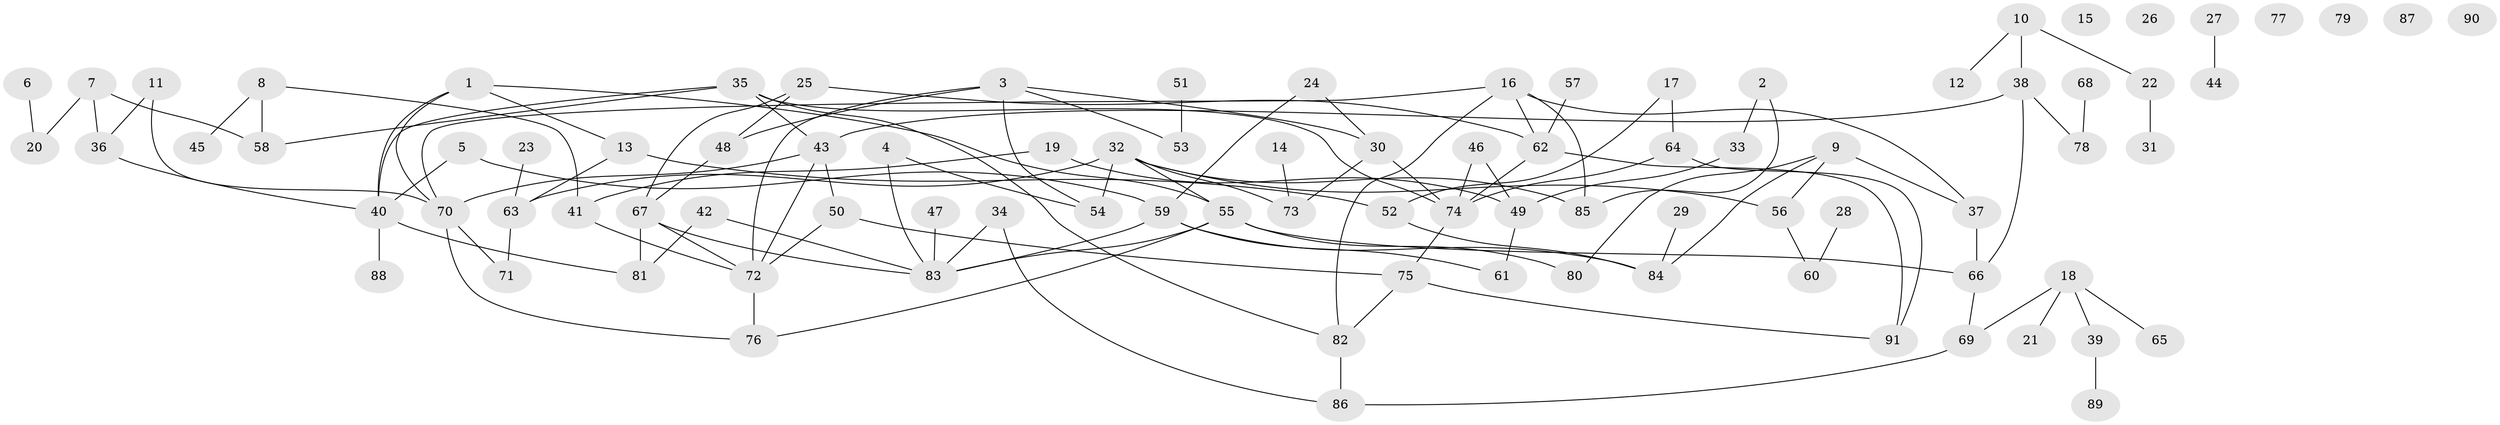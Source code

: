 // Generated by graph-tools (version 1.1) at 2025/49/03/09/25 03:49:10]
// undirected, 91 vertices, 123 edges
graph export_dot {
graph [start="1"]
  node [color=gray90,style=filled];
  1;
  2;
  3;
  4;
  5;
  6;
  7;
  8;
  9;
  10;
  11;
  12;
  13;
  14;
  15;
  16;
  17;
  18;
  19;
  20;
  21;
  22;
  23;
  24;
  25;
  26;
  27;
  28;
  29;
  30;
  31;
  32;
  33;
  34;
  35;
  36;
  37;
  38;
  39;
  40;
  41;
  42;
  43;
  44;
  45;
  46;
  47;
  48;
  49;
  50;
  51;
  52;
  53;
  54;
  55;
  56;
  57;
  58;
  59;
  60;
  61;
  62;
  63;
  64;
  65;
  66;
  67;
  68;
  69;
  70;
  71;
  72;
  73;
  74;
  75;
  76;
  77;
  78;
  79;
  80;
  81;
  82;
  83;
  84;
  85;
  86;
  87;
  88;
  89;
  90;
  91;
  1 -- 13;
  1 -- 40;
  1 -- 55;
  1 -- 70;
  2 -- 33;
  2 -- 85;
  3 -- 30;
  3 -- 48;
  3 -- 53;
  3 -- 54;
  3 -- 72;
  4 -- 54;
  4 -- 83;
  5 -- 40;
  5 -- 59;
  6 -- 20;
  7 -- 20;
  7 -- 36;
  7 -- 58;
  8 -- 41;
  8 -- 45;
  8 -- 58;
  9 -- 37;
  9 -- 56;
  9 -- 80;
  9 -- 84;
  10 -- 12;
  10 -- 22;
  10 -- 38;
  11 -- 36;
  11 -- 70;
  13 -- 52;
  13 -- 63;
  14 -- 73;
  16 -- 37;
  16 -- 62;
  16 -- 70;
  16 -- 82;
  16 -- 85;
  17 -- 52;
  17 -- 64;
  18 -- 21;
  18 -- 39;
  18 -- 65;
  18 -- 69;
  19 -- 41;
  19 -- 49;
  22 -- 31;
  23 -- 63;
  24 -- 30;
  24 -- 59;
  25 -- 48;
  25 -- 62;
  25 -- 67;
  27 -- 44;
  28 -- 60;
  29 -- 84;
  30 -- 73;
  30 -- 74;
  32 -- 54;
  32 -- 55;
  32 -- 56;
  32 -- 63;
  32 -- 73;
  32 -- 85;
  33 -- 49;
  34 -- 83;
  34 -- 86;
  35 -- 40;
  35 -- 43;
  35 -- 58;
  35 -- 74;
  35 -- 82;
  36 -- 40;
  37 -- 66;
  38 -- 43;
  38 -- 66;
  38 -- 78;
  39 -- 89;
  40 -- 81;
  40 -- 88;
  41 -- 72;
  42 -- 81;
  42 -- 83;
  43 -- 50;
  43 -- 70;
  43 -- 72;
  46 -- 49;
  46 -- 74;
  47 -- 83;
  48 -- 67;
  49 -- 61;
  50 -- 72;
  50 -- 75;
  51 -- 53;
  52 -- 84;
  55 -- 66;
  55 -- 76;
  55 -- 80;
  55 -- 83;
  56 -- 60;
  57 -- 62;
  59 -- 61;
  59 -- 83;
  59 -- 84;
  62 -- 74;
  62 -- 91;
  63 -- 71;
  64 -- 74;
  64 -- 91;
  66 -- 69;
  67 -- 72;
  67 -- 81;
  67 -- 83;
  68 -- 78;
  69 -- 86;
  70 -- 71;
  70 -- 76;
  72 -- 76;
  74 -- 75;
  75 -- 82;
  75 -- 91;
  82 -- 86;
}
